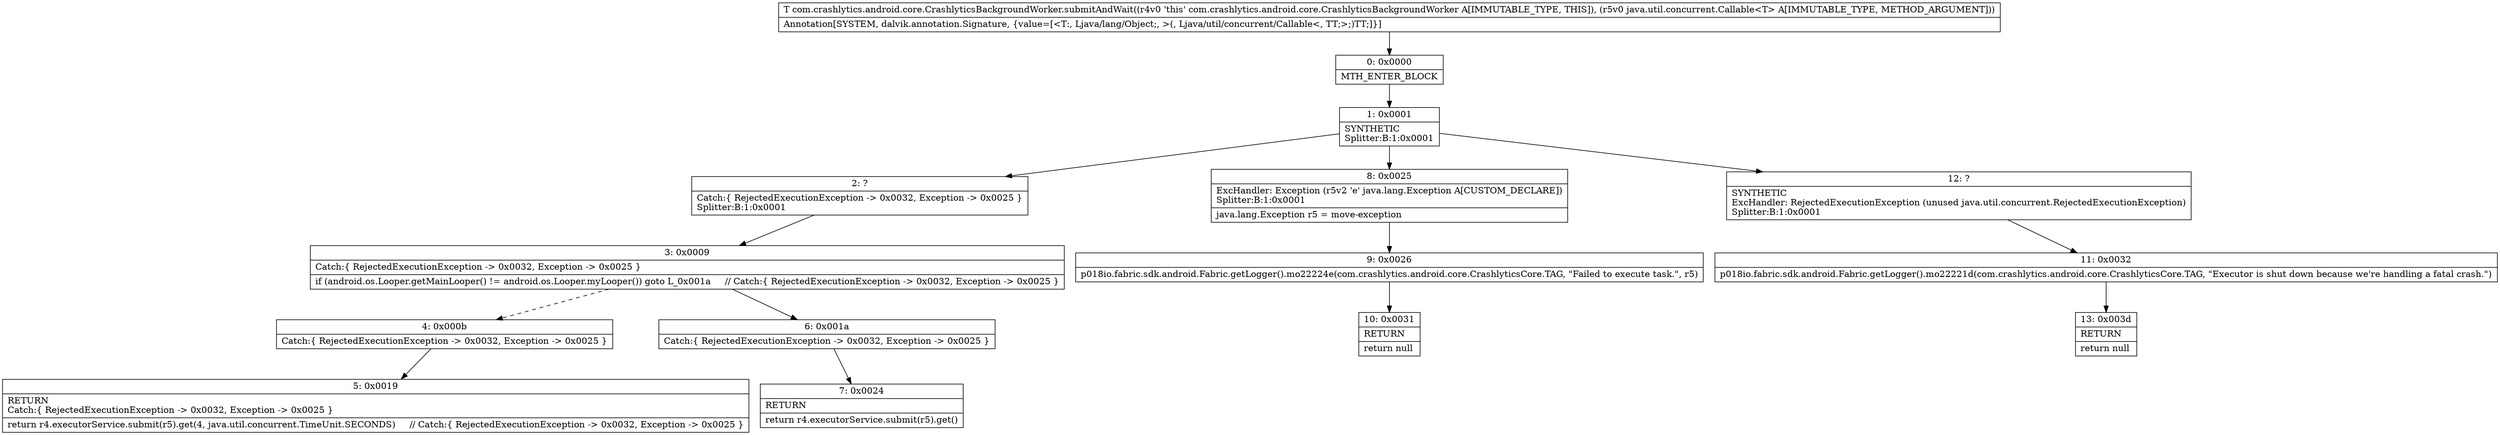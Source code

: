 digraph "CFG forcom.crashlytics.android.core.CrashlyticsBackgroundWorker.submitAndWait(Ljava\/util\/concurrent\/Callable;)Ljava\/lang\/Object;" {
Node_0 [shape=record,label="{0\:\ 0x0000|MTH_ENTER_BLOCK\l}"];
Node_1 [shape=record,label="{1\:\ 0x0001|SYNTHETIC\lSplitter:B:1:0x0001\l}"];
Node_2 [shape=record,label="{2\:\ ?|Catch:\{ RejectedExecutionException \-\> 0x0032, Exception \-\> 0x0025 \}\lSplitter:B:1:0x0001\l}"];
Node_3 [shape=record,label="{3\:\ 0x0009|Catch:\{ RejectedExecutionException \-\> 0x0032, Exception \-\> 0x0025 \}\l|if (android.os.Looper.getMainLooper() != android.os.Looper.myLooper()) goto L_0x001a     \/\/ Catch:\{ RejectedExecutionException \-\> 0x0032, Exception \-\> 0x0025 \}\l}"];
Node_4 [shape=record,label="{4\:\ 0x000b|Catch:\{ RejectedExecutionException \-\> 0x0032, Exception \-\> 0x0025 \}\l}"];
Node_5 [shape=record,label="{5\:\ 0x0019|RETURN\lCatch:\{ RejectedExecutionException \-\> 0x0032, Exception \-\> 0x0025 \}\l|return r4.executorService.submit(r5).get(4, java.util.concurrent.TimeUnit.SECONDS)     \/\/ Catch:\{ RejectedExecutionException \-\> 0x0032, Exception \-\> 0x0025 \}\l}"];
Node_6 [shape=record,label="{6\:\ 0x001a|Catch:\{ RejectedExecutionException \-\> 0x0032, Exception \-\> 0x0025 \}\l}"];
Node_7 [shape=record,label="{7\:\ 0x0024|RETURN\l|return r4.executorService.submit(r5).get()\l}"];
Node_8 [shape=record,label="{8\:\ 0x0025|ExcHandler: Exception (r5v2 'e' java.lang.Exception A[CUSTOM_DECLARE])\lSplitter:B:1:0x0001\l|java.lang.Exception r5 = move\-exception\l}"];
Node_9 [shape=record,label="{9\:\ 0x0026|p018io.fabric.sdk.android.Fabric.getLogger().mo22224e(com.crashlytics.android.core.CrashlyticsCore.TAG, \"Failed to execute task.\", r5)\l}"];
Node_10 [shape=record,label="{10\:\ 0x0031|RETURN\l|return null\l}"];
Node_11 [shape=record,label="{11\:\ 0x0032|p018io.fabric.sdk.android.Fabric.getLogger().mo22221d(com.crashlytics.android.core.CrashlyticsCore.TAG, \"Executor is shut down because we're handling a fatal crash.\")\l}"];
Node_12 [shape=record,label="{12\:\ ?|SYNTHETIC\lExcHandler: RejectedExecutionException (unused java.util.concurrent.RejectedExecutionException)\lSplitter:B:1:0x0001\l}"];
Node_13 [shape=record,label="{13\:\ 0x003d|RETURN\l|return null\l}"];
MethodNode[shape=record,label="{T com.crashlytics.android.core.CrashlyticsBackgroundWorker.submitAndWait((r4v0 'this' com.crashlytics.android.core.CrashlyticsBackgroundWorker A[IMMUTABLE_TYPE, THIS]), (r5v0 java.util.concurrent.Callable\<T\> A[IMMUTABLE_TYPE, METHOD_ARGUMENT]))  | Annotation[SYSTEM, dalvik.annotation.Signature, \{value=[\<T:, Ljava\/lang\/Object;, \>(, Ljava\/util\/concurrent\/Callable\<, TT;\>;)TT;]\}]\l}"];
MethodNode -> Node_0;
Node_0 -> Node_1;
Node_1 -> Node_2;
Node_1 -> Node_12;
Node_1 -> Node_8;
Node_2 -> Node_3;
Node_3 -> Node_4[style=dashed];
Node_3 -> Node_6;
Node_4 -> Node_5;
Node_6 -> Node_7;
Node_8 -> Node_9;
Node_9 -> Node_10;
Node_11 -> Node_13;
Node_12 -> Node_11;
}

